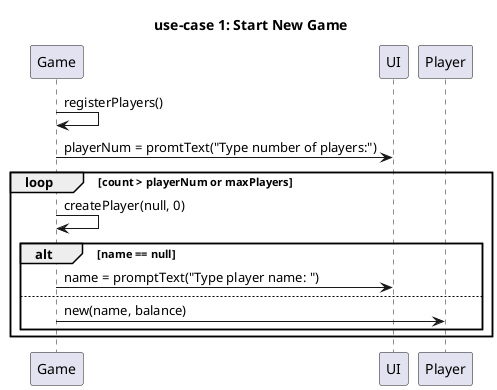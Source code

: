 @startuml
'https://plantuml.com/sequence-diagram
title use-case 1: Start New Game



Game -> Game: registerPlayers()
Game -> UI:playerNum = promtText("Type number of players:")
loop count > playerNum or maxPlayers
Game -> Game: createPlayer(null, 0)
alt name == null
Game -> UI:name = promptText("Type player name: ")
else
Game -> Player: new(name, balance)
end
end



@enduml

